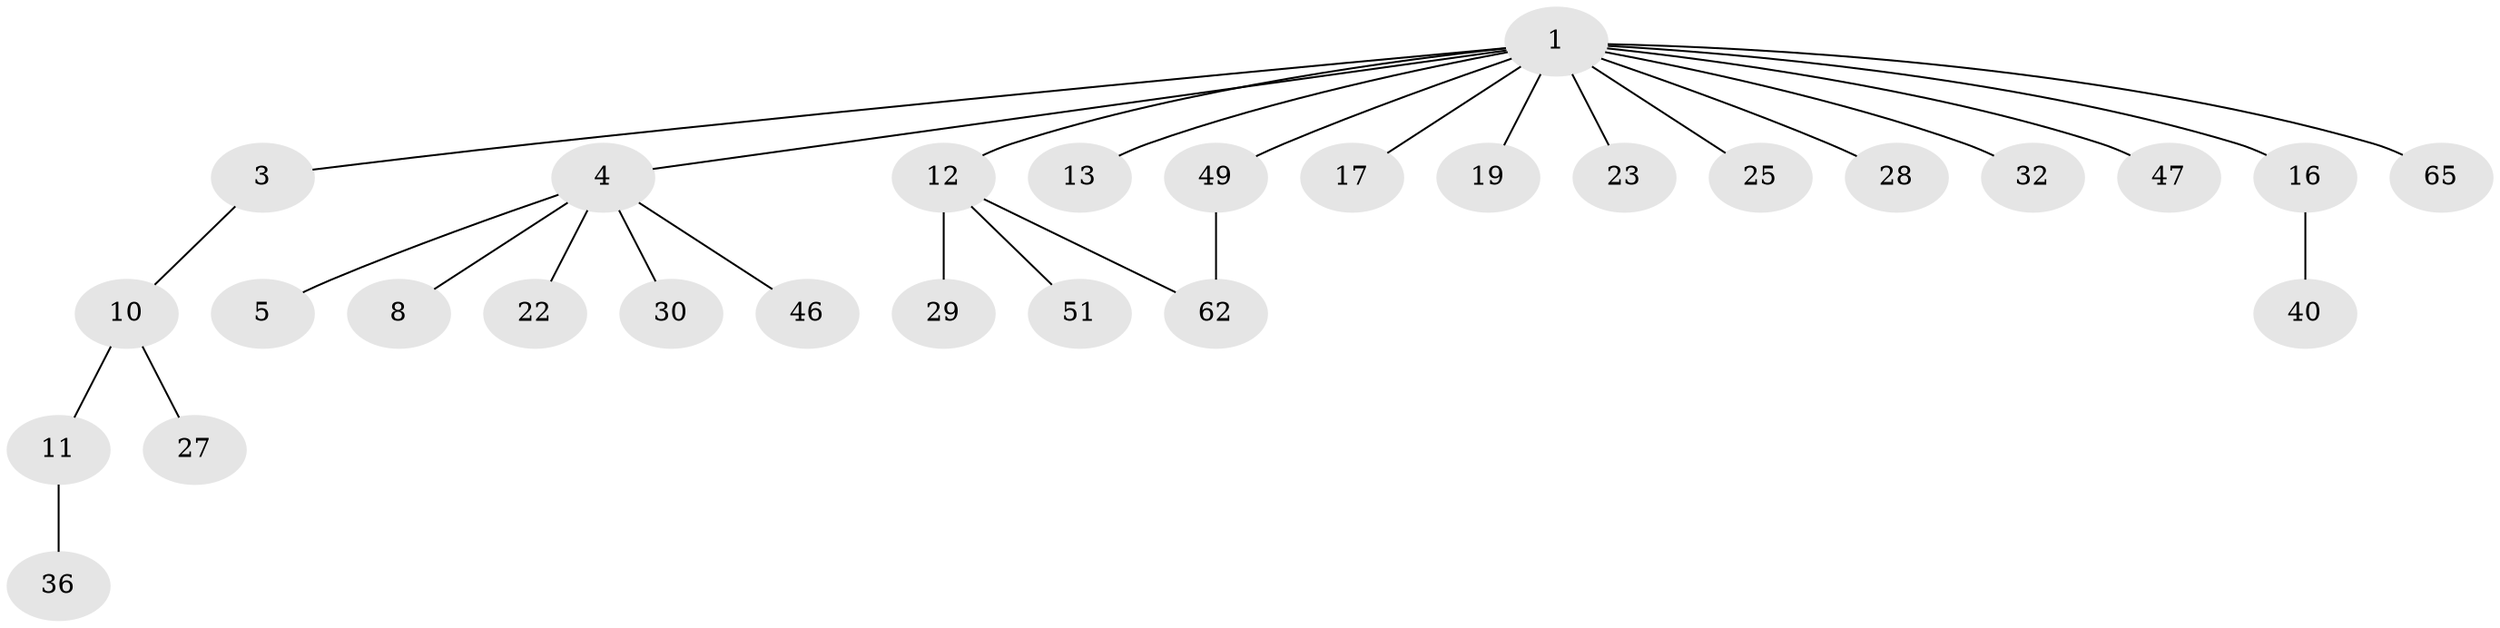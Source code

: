 // original degree distribution, {7: 0.014084507042253521, 4: 0.056338028169014086, 3: 0.09859154929577464, 6: 0.014084507042253521, 2: 0.30985915492957744, 5: 0.04225352112676056, 1: 0.4647887323943662}
// Generated by graph-tools (version 1.1) at 2025/17/03/04/25 18:17:08]
// undirected, 28 vertices, 28 edges
graph export_dot {
graph [start="1"]
  node [color=gray90,style=filled];
  1 [super="+2+6"];
  3 [super="+26"];
  4 [super="+7+53+21"];
  5 [super="+60"];
  8 [super="+18+42"];
  10 [super="+44"];
  11 [super="+33"];
  12 [super="+68+15"];
  13 [super="+66"];
  16;
  17;
  19 [super="+31"];
  22 [super="+39"];
  23;
  25 [super="+35"];
  27;
  28;
  29 [super="+64"];
  30 [super="+63"];
  32 [super="+37"];
  36;
  40;
  46;
  47 [super="+59"];
  49;
  51;
  62 [super="+67+71"];
  65;
  1 -- 3;
  1 -- 13;
  1 -- 25;
  1 -- 28;
  1 -- 65;
  1 -- 16;
  1 -- 32;
  1 -- 4;
  1 -- 49;
  1 -- 17;
  1 -- 19;
  1 -- 23;
  1 -- 12;
  1 -- 47;
  3 -- 10;
  4 -- 5;
  4 -- 46;
  4 -- 8;
  4 -- 22;
  4 -- 30;
  10 -- 11;
  10 -- 27;
  11 -- 36;
  12 -- 51;
  12 -- 29;
  12 -- 62;
  16 -- 40;
  49 -- 62;
}
